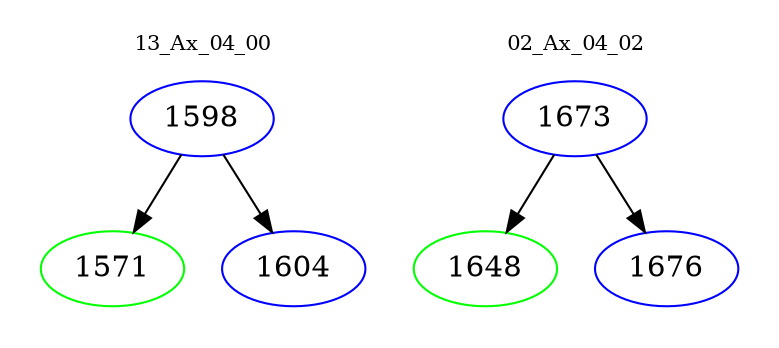 digraph{
subgraph cluster_0 {
color = white
label = "13_Ax_04_00";
fontsize=10;
T0_1598 [label="1598", color="blue"]
T0_1598 -> T0_1571 [color="black"]
T0_1571 [label="1571", color="green"]
T0_1598 -> T0_1604 [color="black"]
T0_1604 [label="1604", color="blue"]
}
subgraph cluster_1 {
color = white
label = "02_Ax_04_02";
fontsize=10;
T1_1673 [label="1673", color="blue"]
T1_1673 -> T1_1648 [color="black"]
T1_1648 [label="1648", color="green"]
T1_1673 -> T1_1676 [color="black"]
T1_1676 [label="1676", color="blue"]
}
}
